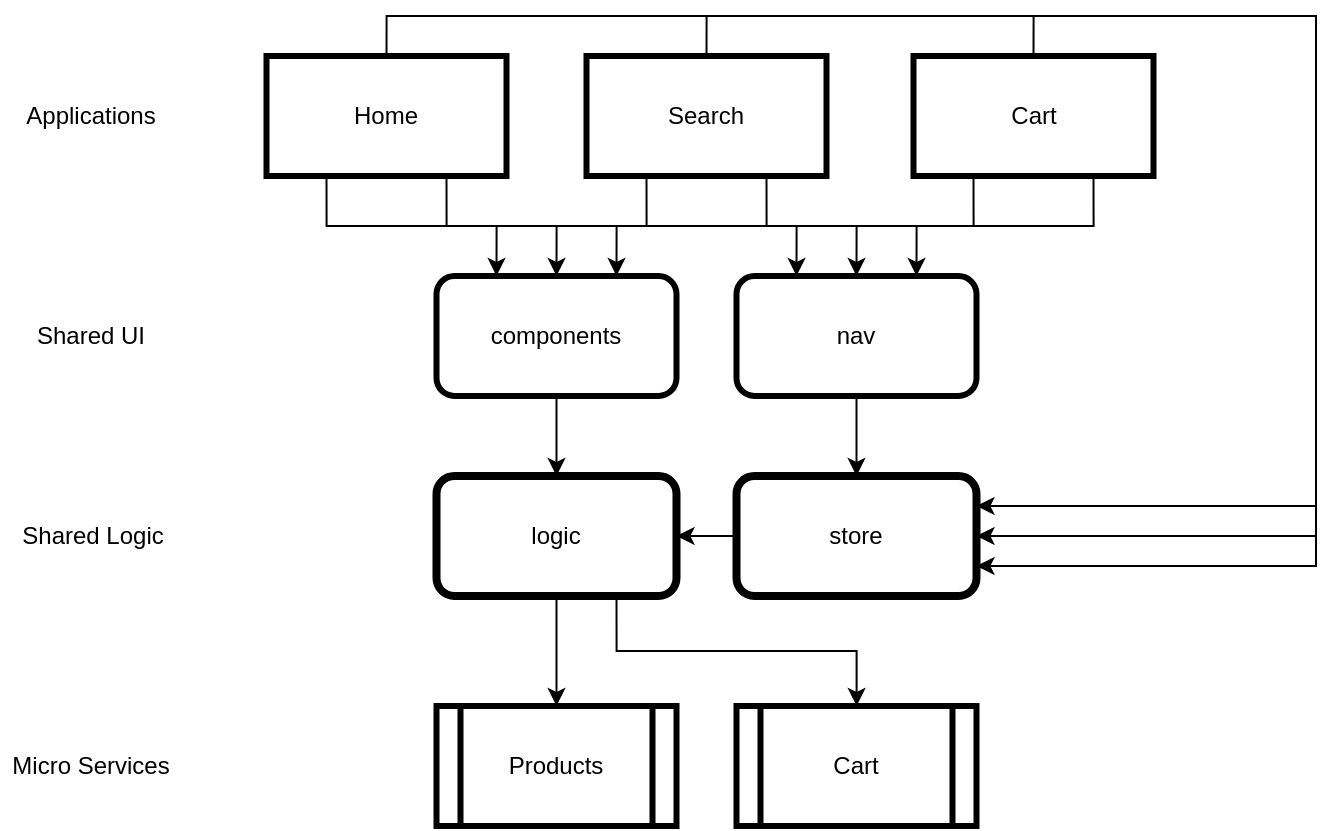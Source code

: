 <mxfile version="13.1.3">
    <diagram id="6hGFLwfOUW9BJ-s0fimq" name="Page-1">
        <mxGraphModel dx="1266" dy="875" grid="0" gridSize="10" guides="1" tooltips="1" connect="1" arrows="1" fold="1" page="1" pageScale="1" pageWidth="827" pageHeight="1169" math="0" shadow="0">
            <root>
                <mxCell id="0"/>
                <mxCell id="1" parent="0"/>
                <mxCell id="3" value="Products" style="shape=process;whiteSpace=wrap;html=1;backgroundOutline=1;strokeWidth=3;" parent="1" vertex="1">
                    <mxGeometry x="262.25" y="525" width="120" height="60" as="geometry"/>
                </mxCell>
                <mxCell id="4" value="Cart" style="shape=process;whiteSpace=wrap;html=1;backgroundOutline=1;strokeWidth=3;" parent="1" vertex="1">
                    <mxGeometry x="412.25" y="525" width="120" height="60" as="geometry"/>
                </mxCell>
                <mxCell id="23" style="edgeStyle=orthogonalEdgeStyle;rounded=0;orthogonalLoop=1;jettySize=auto;html=1;exitX=0.25;exitY=1;exitDx=0;exitDy=0;entryX=0.25;entryY=0;entryDx=0;entryDy=0;" edge="1" parent="1" source="5" target="15">
                    <mxGeometry relative="1" as="geometry"/>
                </mxCell>
                <mxCell id="28" style="edgeStyle=orthogonalEdgeStyle;rounded=0;orthogonalLoop=1;jettySize=auto;html=1;exitX=0.75;exitY=1;exitDx=0;exitDy=0;entryX=0.25;entryY=0;entryDx=0;entryDy=0;" edge="1" parent="1" source="5" target="17">
                    <mxGeometry relative="1" as="geometry"/>
                </mxCell>
                <mxCell id="33" style="edgeStyle=orthogonalEdgeStyle;rounded=0;orthogonalLoop=1;jettySize=auto;html=1;exitX=0.5;exitY=0;exitDx=0;exitDy=0;entryX=1;entryY=0.5;entryDx=0;entryDy=0;" edge="1" parent="1" source="5" target="18">
                    <mxGeometry relative="1" as="geometry">
                        <mxPoint x="718" y="140" as="targetPoint"/>
                        <Array as="points">
                            <mxPoint x="237" y="180"/>
                            <mxPoint x="702" y="180"/>
                            <mxPoint x="702" y="440"/>
                        </Array>
                    </mxGeometry>
                </mxCell>
                <mxCell id="5" value="Home" style="rounded=0;whiteSpace=wrap;html=1;strokeWidth=3;" parent="1" vertex="1">
                    <mxGeometry x="177.25" y="200" width="120" height="60" as="geometry"/>
                </mxCell>
                <mxCell id="24" style="edgeStyle=orthogonalEdgeStyle;rounded=0;orthogonalLoop=1;jettySize=auto;html=1;exitX=0.25;exitY=1;exitDx=0;exitDy=0;entryX=0.5;entryY=0;entryDx=0;entryDy=0;" edge="1" parent="1" source="6" target="15">
                    <mxGeometry relative="1" as="geometry"/>
                </mxCell>
                <mxCell id="29" style="edgeStyle=orthogonalEdgeStyle;rounded=0;orthogonalLoop=1;jettySize=auto;html=1;exitX=0.75;exitY=1;exitDx=0;exitDy=0;entryX=0.5;entryY=0;entryDx=0;entryDy=0;" edge="1" parent="1" source="6" target="17">
                    <mxGeometry relative="1" as="geometry"/>
                </mxCell>
                <mxCell id="34" style="edgeStyle=orthogonalEdgeStyle;rounded=0;orthogonalLoop=1;jettySize=auto;html=1;exitX=0.5;exitY=0;exitDx=0;exitDy=0;entryX=1;entryY=0.25;entryDx=0;entryDy=0;" edge="1" parent="1" source="6" target="18">
                    <mxGeometry relative="1" as="geometry">
                        <Array as="points">
                            <mxPoint x="397" y="180"/>
                            <mxPoint x="702" y="180"/>
                            <mxPoint x="702" y="425"/>
                        </Array>
                    </mxGeometry>
                </mxCell>
                <mxCell id="6" value="Search" style="rounded=0;whiteSpace=wrap;html=1;strokeWidth=3;" parent="1" vertex="1">
                    <mxGeometry x="337.25" y="200" width="120" height="60" as="geometry"/>
                </mxCell>
                <mxCell id="26" style="edgeStyle=orthogonalEdgeStyle;rounded=0;orthogonalLoop=1;jettySize=auto;html=1;exitX=0.25;exitY=1;exitDx=0;exitDy=0;entryX=0.75;entryY=0;entryDx=0;entryDy=0;" edge="1" parent="1" source="7" target="15">
                    <mxGeometry relative="1" as="geometry"/>
                </mxCell>
                <mxCell id="30" style="edgeStyle=orthogonalEdgeStyle;rounded=0;orthogonalLoop=1;jettySize=auto;html=1;exitX=0.75;exitY=1;exitDx=0;exitDy=0;entryX=0.75;entryY=0;entryDx=0;entryDy=0;" edge="1" parent="1" source="7" target="17">
                    <mxGeometry relative="1" as="geometry"/>
                </mxCell>
                <mxCell id="35" style="edgeStyle=orthogonalEdgeStyle;rounded=0;orthogonalLoop=1;jettySize=auto;html=1;exitX=0.5;exitY=0;exitDx=0;exitDy=0;entryX=1;entryY=0.75;entryDx=0;entryDy=0;" edge="1" parent="1" source="7" target="18">
                    <mxGeometry relative="1" as="geometry">
                        <Array as="points">
                            <mxPoint x="561" y="180"/>
                            <mxPoint x="702" y="180"/>
                            <mxPoint x="702" y="455"/>
                        </Array>
                    </mxGeometry>
                </mxCell>
                <mxCell id="7" value="Cart" style="rounded=0;whiteSpace=wrap;html=1;strokeWidth=3;" parent="1" vertex="1">
                    <mxGeometry x="500.75" y="200" width="120" height="60" as="geometry"/>
                </mxCell>
                <mxCell id="31" style="edgeStyle=orthogonalEdgeStyle;rounded=0;orthogonalLoop=1;jettySize=auto;html=1;exitX=0.5;exitY=1;exitDx=0;exitDy=0;entryX=0.5;entryY=0;entryDx=0;entryDy=0;" edge="1" parent="1" source="15" target="16">
                    <mxGeometry relative="1" as="geometry"/>
                </mxCell>
                <mxCell id="15" value="components" style="rounded=1;whiteSpace=wrap;html=1;strokeWidth=3;" parent="1" vertex="1">
                    <mxGeometry x="262.25" y="310" width="120" height="60" as="geometry"/>
                </mxCell>
                <mxCell id="36" style="edgeStyle=orthogonalEdgeStyle;rounded=0;orthogonalLoop=1;jettySize=auto;html=1;exitX=0.5;exitY=1;exitDx=0;exitDy=0;" edge="1" parent="1" source="16" target="3">
                    <mxGeometry relative="1" as="geometry"/>
                </mxCell>
                <mxCell id="37" style="edgeStyle=orthogonalEdgeStyle;rounded=0;orthogonalLoop=1;jettySize=auto;html=1;exitX=0.75;exitY=1;exitDx=0;exitDy=0;" edge="1" parent="1" source="16" target="4">
                    <mxGeometry relative="1" as="geometry"/>
                </mxCell>
                <mxCell id="16" value="logic" style="rounded=1;whiteSpace=wrap;html=1;strokeWidth=4;" parent="1" vertex="1">
                    <mxGeometry x="262.25" y="410" width="120" height="60" as="geometry"/>
                </mxCell>
                <mxCell id="40" style="edgeStyle=orthogonalEdgeStyle;rounded=0;orthogonalLoop=1;jettySize=auto;html=1;exitX=0.5;exitY=1;exitDx=0;exitDy=0;entryX=0.5;entryY=0;entryDx=0;entryDy=0;" edge="1" parent="1" source="17" target="18">
                    <mxGeometry relative="1" as="geometry"/>
                </mxCell>
                <mxCell id="17" value="nav" style="rounded=1;whiteSpace=wrap;html=1;strokeWidth=3;" parent="1" vertex="1">
                    <mxGeometry x="412.25" y="310" width="120" height="60" as="geometry"/>
                </mxCell>
                <mxCell id="39" style="edgeStyle=orthogonalEdgeStyle;rounded=0;orthogonalLoop=1;jettySize=auto;html=1;exitX=0;exitY=0.5;exitDx=0;exitDy=0;entryX=1;entryY=0.5;entryDx=0;entryDy=0;" edge="1" parent="1" source="18" target="16">
                    <mxGeometry relative="1" as="geometry"/>
                </mxCell>
                <mxCell id="18" value="store" style="rounded=1;whiteSpace=wrap;html=1;strokeWidth=4;" parent="1" vertex="1">
                    <mxGeometry x="412.25" y="410" width="120" height="60" as="geometry"/>
                </mxCell>
                <mxCell id="19" value="Applications" style="text;html=1;align=center;verticalAlign=middle;resizable=0;points=[];autosize=1;" parent="1" vertex="1">
                    <mxGeometry x="51" y="221" width="75" height="18" as="geometry"/>
                </mxCell>
                <mxCell id="20" value="Shared UI" style="text;html=1;align=center;verticalAlign=middle;resizable=0;points=[];autosize=1;" parent="1" vertex="1">
                    <mxGeometry x="57" y="331" width="64" height="18" as="geometry"/>
                </mxCell>
                <mxCell id="21" value="Shared Logic" style="text;html=1;align=center;verticalAlign=middle;resizable=0;points=[];autosize=1;" parent="1" vertex="1">
                    <mxGeometry x="49" y="431" width="81" height="18" as="geometry"/>
                </mxCell>
                <mxCell id="22" value="Micro Services" style="text;html=1;align=center;verticalAlign=middle;resizable=0;points=[];autosize=1;" parent="1" vertex="1">
                    <mxGeometry x="44" y="546" width="89" height="18" as="geometry"/>
                </mxCell>
            </root>
        </mxGraphModel>
    </diagram>
</mxfile>